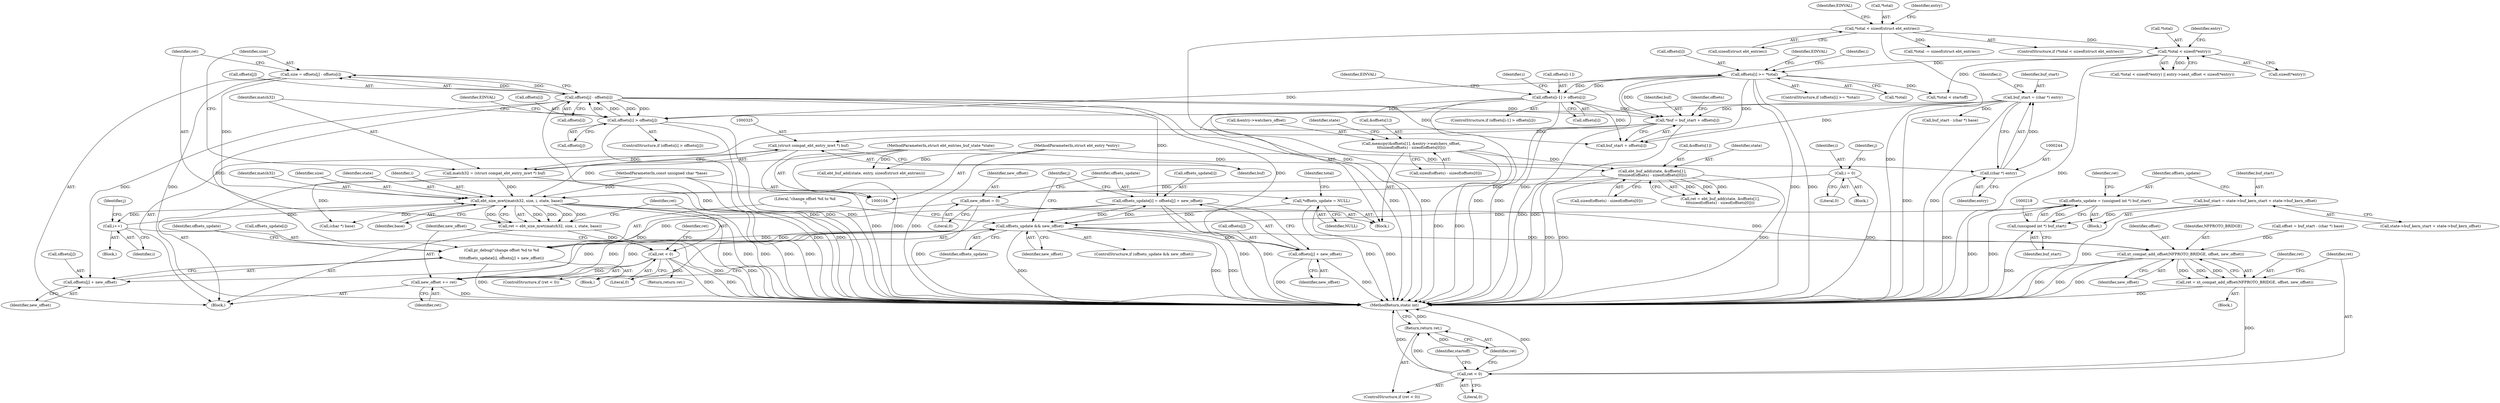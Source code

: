 digraph "0_linux_b71812168571fa55e44cdd0254471331b9c4c4c6_0@API" {
"1000368" [label="(Call,offsets_update[i] = offsets[j] + new_offset)"];
"1000329" [label="(Call,offsets[j] - offsets[i])"];
"1000312" [label="(Call,offsets[i] > offsets[j])"];
"1000257" [label="(Call,offsets[i] >= *total)"];
"1000272" [label="(Call,offsets[i-1] > offsets[i])"];
"1000152" [label="(Call,*total < sizeof(*entry))"];
"1000125" [label="(Call,*total < sizeof(struct ebt_entries))"];
"1000354" [label="(Call,offsets_update && new_offset)"];
"1000368" [label="(Call,offsets_update[i] = offsets[j] + new_offset)"];
"1000215" [label="(Call,offsets_update = (unsigned int *) buf_start)"];
"1000217" [label="(Call,(unsigned int *) buf_start)"];
"1000206" [label="(Call,buf_start = state->buf_kern_start + state->buf_kern_offset)"];
"1000119" [label="(Call,*offsets_update = NULL)"];
"1000350" [label="(Call,new_offset += ret)"];
"1000345" [label="(Call,ret < 0)"];
"1000336" [label="(Call,ret = ebt_size_mwt(match32, size, i, state, base))"];
"1000338" [label="(Call,ebt_size_mwt(match32, size, i, state, base))"];
"1000322" [label="(Call,match32 = (struct compat_ebt_entry_mwt *) buf)"];
"1000324" [label="(Call,(struct compat_ebt_entry_mwt *) buf)"];
"1000304" [label="(Call,*buf = buf_start + offsets[i])"];
"1000241" [label="(Call,buf_start = (char *) entry)"];
"1000243" [label="(Call,(char *) entry)"];
"1000105" [label="(MethodParameterIn,struct ebt_entry *entry)"];
"1000327" [label="(Call,size = offsets[j] - offsets[i])"];
"1000286" [label="(Call,i = 0)"];
"1000298" [label="(Call,i++)"];
"1000222" [label="(Call,ebt_buf_add(state, &offsets[1],\n\t\t\tsizeof(offsets) - sizeof(offsets[0])))"];
"1000108" [label="(MethodParameterIn,struct ebt_entries_buf_state *state)"];
"1000185" [label="(Call,memcpy(&offsets[1], &entry->watchers_offset,\n\t\t\tsizeof(offsets) - sizeof(offsets[0])))"];
"1000106" [label="(MethodParameterIn,const unsigned char *base)"];
"1000114" [label="(Call,new_offset = 0)"];
"1000358" [label="(Call,pr_debug(\"change offset %d to %d\n\",\n\t\t\t\toffsets_update[i], offsets[j] + new_offset))"];
"1000363" [label="(Call,offsets[j] + new_offset)"];
"1000372" [label="(Call,offsets[j] + new_offset)"];
"1000394" [label="(Call,xt_compat_add_offset(NFPROTO_BRIDGE, offset, new_offset))"];
"1000392" [label="(Call,ret = xt_compat_add_offset(NFPROTO_BRIDGE, offset, new_offset))"];
"1000399" [label="(Call,ret < 0)"];
"1000402" [label="(Return,return ret;)"];
"1000345" [label="(Call,ret < 0)"];
"1000340" [label="(Identifier,size)"];
"1000364" [label="(Call,offsets[j])"];
"1000132" [label="(Identifier,EINVAL)"];
"1000268" [label="(Identifier,i)"];
"1000105" [label="(MethodParameterIn,struct ebt_entry *entry)"];
"1000248" [label="(Identifier,i)"];
"1000314" [label="(Identifier,offsets)"];
"1000351" [label="(Identifier,new_offset)"];
"1000271" [label="(ControlStructure,if (offsets[i-1] > offsets[i]))"];
"1000219" [label="(Identifier,buf_start)"];
"1000242" [label="(Identifier,buf_start)"];
"1000215" [label="(Call,offsets_update = (unsigned int *) buf_start)"];
"1000194" [label="(Call,sizeof(offsets) - sizeof(offsets[0]))"];
"1000116" [label="(Literal,0)"];
"1000397" [label="(Identifier,new_offset)"];
"1000355" [label="(Identifier,offsets_update)"];
"1000403" [label="(Identifier,ret)"];
"1000311" [label="(ControlStructure,if (offsets[i] > offsets[j]))"];
"1000321" [label="(Identifier,EINVAL)"];
"1000256" [label="(ControlStructure,if (offsets[i] >= *total))"];
"1000285" [label="(Block,)"];
"1000224" [label="(Call,&offsets[1])"];
"1000152" [label="(Call,*total < sizeof(*entry))"];
"1000368" [label="(Call,offsets_update[i] = offsets[j] + new_offset)"];
"1000387" [label="(Call,buf_start - (char *) base)"];
"1000243" [label="(Call,(char *) entry)"];
"1000316" [label="(Call,offsets[j])"];
"1000367" [label="(Identifier,new_offset)"];
"1000207" [label="(Identifier,buf_start)"];
"1000222" [label="(Call,ebt_buf_add(state, &offsets[1],\n\t\t\tsizeof(offsets) - sizeof(offsets[0])))"];
"1000121" [label="(Identifier,NULL)"];
"1000342" [label="(Identifier,state)"];
"1000126" [label="(Call,*total)"];
"1000151" [label="(Call,*total < sizeof(*entry) || entry->next_offset < sizeof(*entry))"];
"1000313" [label="(Call,offsets[i])"];
"1000216" [label="(Identifier,offsets_update)"];
"1000360" [label="(Call,offsets_update[i])"];
"1000372" [label="(Call,offsets[j] + new_offset)"];
"1000326" [label="(Identifier,buf)"];
"1000145" [label="(Call,ebt_buf_add(state, entry, sizeof(struct ebt_entries)))"];
"1000106" [label="(MethodParameterIn,const unsigned char *base)"];
"1000359" [label="(Literal,\"change offset %d to %d\n\")"];
"1000115" [label="(Identifier,new_offset)"];
"1000401" [label="(Literal,0)"];
"1000357" [label="(Block,)"];
"1000220" [label="(Call,ret = ebt_buf_add(state, &offsets[1],\n\t\t\tsizeof(offsets) - sizeof(offsets[0])))"];
"1000356" [label="(Identifier,new_offset)"];
"1000304" [label="(Call,*buf = buf_start + offsets[i])"];
"1000286" [label="(Call,i = 0)"];
"1000273" [label="(Call,offsets[i-1])"];
"1000312" [label="(Call,offsets[i] > offsets[j])"];
"1000370" [label="(Identifier,offsets_update)"];
"1000139" [label="(Call,*total -= sizeof(struct ebt_entries))"];
"1000338" [label="(Call,ebt_size_mwt(match32, size, i, state, base))"];
"1000392" [label="(Call,ret = xt_compat_add_offset(NFPROTO_BRIDGE, offset, new_offset))"];
"1000155" [label="(Call,sizeof(*entry))"];
"1000108" [label="(MethodParameterIn,struct ebt_entries_buf_state *state)"];
"1000203" [label="(Identifier,state)"];
"1000297" [label="(Identifier,j)"];
"1000350" [label="(Call,new_offset += ret)"];
"1000328" [label="(Identifier,size)"];
"1000125" [label="(Call,*total < sizeof(struct ebt_entries))"];
"1000396" [label="(Identifier,offset)"];
"1000327" [label="(Call,size = offsets[j] - offsets[i])"];
"1000295" [label="(Block,)"];
"1000278" [label="(Call,offsets[i])"];
"1000333" [label="(Call,offsets[i])"];
"1000383" [label="(Block,)"];
"1000206" [label="(Call,buf_start = state->buf_kern_start + state->buf_kern_offset)"];
"1000153" [label="(Call,*total)"];
"1000228" [label="(Call,sizeof(offsets) - sizeof(offsets[0]))"];
"1000343" [label="(Identifier,base)"];
"1000124" [label="(ControlStructure,if (*total < sizeof(struct ebt_entries)))"];
"1000305" [label="(Identifier,buf)"];
"1000363" [label="(Call,offsets[j] + new_offset)"];
"1000358" [label="(Call,pr_debug(\"change offset %d to %d\n\",\n\t\t\t\toffsets_update[i], offsets[j] + new_offset))"];
"1000221" [label="(Identifier,ret)"];
"1000245" [label="(Identifier,entry)"];
"1000324" [label="(Call,(struct compat_ebt_entry_mwt *) buf)"];
"1000376" [label="(Identifier,new_offset)"];
"1000261" [label="(Call,*total)"];
"1000353" [label="(ControlStructure,if (offsets_update && new_offset))"];
"1000136" [label="(Identifier,entry)"];
"1000369" [label="(Call,offsets_update[i])"];
"1000119" [label="(Call,*offsets_update = NULL)"];
"1000120" [label="(Identifier,offsets_update)"];
"1000426" [label="(MethodReturn,static int)"];
"1000405" [label="(Identifier,startoff)"];
"1000398" [label="(ControlStructure,if (ret < 0))"];
"1000348" [label="(Return,return ret;)"];
"1000272" [label="(Call,offsets[i-1] > offsets[i])"];
"1000341" [label="(Identifier,i)"];
"1000300" [label="(Block,)"];
"1000339" [label="(Identifier,match32)"];
"1000389" [label="(Call,(char *) base)"];
"1000293" [label="(Identifier,j)"];
"1000128" [label="(Call,sizeof(struct ebt_entries))"];
"1000186" [label="(Call,&offsets[1])"];
"1000190" [label="(Call,&entry->watchers_offset)"];
"1000258" [label="(Call,offsets[i])"];
"1000306" [label="(Call,buf_start + offsets[i])"];
"1000283" [label="(Identifier,EINVAL)"];
"1000160" [label="(Identifier,entry)"];
"1000241" [label="(Call,buf_start = (char *) entry)"];
"1000346" [label="(Identifier,ret)"];
"1000223" [label="(Identifier,state)"];
"1000208" [label="(Call,state->buf_kern_start + state->buf_kern_offset)"];
"1000322" [label="(Call,match32 = (struct compat_ebt_entry_mwt *) buf)"];
"1000349" [label="(Identifier,ret)"];
"1000413" [label="(Call,*total < startoff)"];
"1000185" [label="(Call,memcpy(&offsets[1], &entry->watchers_offset,\n\t\t\tsizeof(offsets) - sizeof(offsets[0])))"];
"1000330" [label="(Call,offsets[j])"];
"1000354" [label="(Call,offsets_update && new_offset)"];
"1000394" [label="(Call,xt_compat_add_offset(NFPROTO_BRIDGE, offset, new_offset))"];
"1000393" [label="(Identifier,ret)"];
"1000329" [label="(Call,offsets[j] - offsets[i])"];
"1000290" [label="(Identifier,j)"];
"1000114" [label="(Call,new_offset = 0)"];
"1000352" [label="(Identifier,ret)"];
"1000373" [label="(Call,offsets[j])"];
"1000336" [label="(Call,ret = ebt_size_mwt(match32, size, i, state, base))"];
"1000402" [label="(Return,return ret;)"];
"1000399" [label="(Call,ret < 0)"];
"1000299" [label="(Identifier,i)"];
"1000298" [label="(Call,i++)"];
"1000265" [label="(Identifier,EINVAL)"];
"1000395" [label="(Identifier,NFPROTO_BRIDGE)"];
"1000205" [label="(Block,)"];
"1000323" [label="(Identifier,match32)"];
"1000337" [label="(Identifier,ret)"];
"1000344" [label="(ControlStructure,if (ret < 0))"];
"1000217" [label="(Call,(unsigned int *) buf_start)"];
"1000109" [label="(Block,)"];
"1000127" [label="(Identifier,total)"];
"1000347" [label="(Literal,0)"];
"1000257" [label="(Call,offsets[i] >= *total)"];
"1000254" [label="(Identifier,i)"];
"1000385" [label="(Call,offset = buf_start - (char *) base)"];
"1000287" [label="(Identifier,i)"];
"1000400" [label="(Identifier,ret)"];
"1000288" [label="(Literal,0)"];
"1000368" -> "1000357"  [label="AST: "];
"1000368" -> "1000372"  [label="CFG: "];
"1000369" -> "1000368"  [label="AST: "];
"1000372" -> "1000368"  [label="AST: "];
"1000297" -> "1000368"  [label="CFG: "];
"1000368" -> "1000426"  [label="DDG: "];
"1000368" -> "1000426"  [label="DDG: "];
"1000368" -> "1000354"  [label="DDG: "];
"1000368" -> "1000358"  [label="DDG: "];
"1000329" -> "1000368"  [label="DDG: "];
"1000354" -> "1000368"  [label="DDG: "];
"1000329" -> "1000327"  [label="AST: "];
"1000329" -> "1000333"  [label="CFG: "];
"1000330" -> "1000329"  [label="AST: "];
"1000333" -> "1000329"  [label="AST: "];
"1000327" -> "1000329"  [label="CFG: "];
"1000329" -> "1000426"  [label="DDG: "];
"1000329" -> "1000426"  [label="DDG: "];
"1000329" -> "1000304"  [label="DDG: "];
"1000329" -> "1000306"  [label="DDG: "];
"1000329" -> "1000312"  [label="DDG: "];
"1000329" -> "1000312"  [label="DDG: "];
"1000329" -> "1000327"  [label="DDG: "];
"1000329" -> "1000327"  [label="DDG: "];
"1000312" -> "1000329"  [label="DDG: "];
"1000312" -> "1000329"  [label="DDG: "];
"1000329" -> "1000358"  [label="DDG: "];
"1000329" -> "1000363"  [label="DDG: "];
"1000329" -> "1000372"  [label="DDG: "];
"1000312" -> "1000311"  [label="AST: "];
"1000312" -> "1000316"  [label="CFG: "];
"1000313" -> "1000312"  [label="AST: "];
"1000316" -> "1000312"  [label="AST: "];
"1000321" -> "1000312"  [label="CFG: "];
"1000323" -> "1000312"  [label="CFG: "];
"1000312" -> "1000426"  [label="DDG: "];
"1000312" -> "1000426"  [label="DDG: "];
"1000312" -> "1000426"  [label="DDG: "];
"1000257" -> "1000312"  [label="DDG: "];
"1000272" -> "1000312"  [label="DDG: "];
"1000257" -> "1000256"  [label="AST: "];
"1000257" -> "1000261"  [label="CFG: "];
"1000258" -> "1000257"  [label="AST: "];
"1000261" -> "1000257"  [label="AST: "];
"1000265" -> "1000257"  [label="CFG: "];
"1000268" -> "1000257"  [label="CFG: "];
"1000257" -> "1000426"  [label="DDG: "];
"1000257" -> "1000426"  [label="DDG: "];
"1000257" -> "1000426"  [label="DDG: "];
"1000272" -> "1000257"  [label="DDG: "];
"1000152" -> "1000257"  [label="DDG: "];
"1000257" -> "1000272"  [label="DDG: "];
"1000257" -> "1000304"  [label="DDG: "];
"1000257" -> "1000306"  [label="DDG: "];
"1000257" -> "1000413"  [label="DDG: "];
"1000272" -> "1000271"  [label="AST: "];
"1000272" -> "1000278"  [label="CFG: "];
"1000273" -> "1000272"  [label="AST: "];
"1000278" -> "1000272"  [label="AST: "];
"1000283" -> "1000272"  [label="CFG: "];
"1000254" -> "1000272"  [label="CFG: "];
"1000272" -> "1000426"  [label="DDG: "];
"1000272" -> "1000426"  [label="DDG: "];
"1000272" -> "1000426"  [label="DDG: "];
"1000272" -> "1000304"  [label="DDG: "];
"1000272" -> "1000306"  [label="DDG: "];
"1000152" -> "1000151"  [label="AST: "];
"1000152" -> "1000155"  [label="CFG: "];
"1000153" -> "1000152"  [label="AST: "];
"1000155" -> "1000152"  [label="AST: "];
"1000160" -> "1000152"  [label="CFG: "];
"1000151" -> "1000152"  [label="CFG: "];
"1000152" -> "1000426"  [label="DDG: "];
"1000152" -> "1000151"  [label="DDG: "];
"1000125" -> "1000152"  [label="DDG: "];
"1000152" -> "1000413"  [label="DDG: "];
"1000125" -> "1000124"  [label="AST: "];
"1000125" -> "1000128"  [label="CFG: "];
"1000126" -> "1000125"  [label="AST: "];
"1000128" -> "1000125"  [label="AST: "];
"1000132" -> "1000125"  [label="CFG: "];
"1000136" -> "1000125"  [label="CFG: "];
"1000125" -> "1000426"  [label="DDG: "];
"1000125" -> "1000426"  [label="DDG: "];
"1000125" -> "1000139"  [label="DDG: "];
"1000354" -> "1000353"  [label="AST: "];
"1000354" -> "1000355"  [label="CFG: "];
"1000354" -> "1000356"  [label="CFG: "];
"1000355" -> "1000354"  [label="AST: "];
"1000356" -> "1000354"  [label="AST: "];
"1000359" -> "1000354"  [label="CFG: "];
"1000297" -> "1000354"  [label="CFG: "];
"1000354" -> "1000426"  [label="DDG: "];
"1000354" -> "1000426"  [label="DDG: "];
"1000354" -> "1000426"  [label="DDG: "];
"1000354" -> "1000350"  [label="DDG: "];
"1000215" -> "1000354"  [label="DDG: "];
"1000119" -> "1000354"  [label="DDG: "];
"1000350" -> "1000354"  [label="DDG: "];
"1000354" -> "1000358"  [label="DDG: "];
"1000354" -> "1000358"  [label="DDG: "];
"1000354" -> "1000363"  [label="DDG: "];
"1000354" -> "1000372"  [label="DDG: "];
"1000354" -> "1000394"  [label="DDG: "];
"1000215" -> "1000205"  [label="AST: "];
"1000215" -> "1000217"  [label="CFG: "];
"1000216" -> "1000215"  [label="AST: "];
"1000217" -> "1000215"  [label="AST: "];
"1000221" -> "1000215"  [label="CFG: "];
"1000215" -> "1000426"  [label="DDG: "];
"1000215" -> "1000426"  [label="DDG: "];
"1000217" -> "1000215"  [label="DDG: "];
"1000217" -> "1000219"  [label="CFG: "];
"1000218" -> "1000217"  [label="AST: "];
"1000219" -> "1000217"  [label="AST: "];
"1000217" -> "1000426"  [label="DDG: "];
"1000206" -> "1000217"  [label="DDG: "];
"1000206" -> "1000205"  [label="AST: "];
"1000206" -> "1000208"  [label="CFG: "];
"1000207" -> "1000206"  [label="AST: "];
"1000208" -> "1000206"  [label="AST: "];
"1000216" -> "1000206"  [label="CFG: "];
"1000206" -> "1000426"  [label="DDG: "];
"1000119" -> "1000109"  [label="AST: "];
"1000119" -> "1000121"  [label="CFG: "];
"1000120" -> "1000119"  [label="AST: "];
"1000121" -> "1000119"  [label="AST: "];
"1000127" -> "1000119"  [label="CFG: "];
"1000119" -> "1000426"  [label="DDG: "];
"1000119" -> "1000426"  [label="DDG: "];
"1000350" -> "1000300"  [label="AST: "];
"1000350" -> "1000352"  [label="CFG: "];
"1000351" -> "1000350"  [label="AST: "];
"1000352" -> "1000350"  [label="AST: "];
"1000355" -> "1000350"  [label="CFG: "];
"1000350" -> "1000426"  [label="DDG: "];
"1000345" -> "1000350"  [label="DDG: "];
"1000114" -> "1000350"  [label="DDG: "];
"1000345" -> "1000344"  [label="AST: "];
"1000345" -> "1000347"  [label="CFG: "];
"1000346" -> "1000345"  [label="AST: "];
"1000347" -> "1000345"  [label="AST: "];
"1000349" -> "1000345"  [label="CFG: "];
"1000351" -> "1000345"  [label="CFG: "];
"1000345" -> "1000426"  [label="DDG: "];
"1000345" -> "1000426"  [label="DDG: "];
"1000336" -> "1000345"  [label="DDG: "];
"1000345" -> "1000348"  [label="DDG: "];
"1000336" -> "1000300"  [label="AST: "];
"1000336" -> "1000338"  [label="CFG: "];
"1000337" -> "1000336"  [label="AST: "];
"1000338" -> "1000336"  [label="AST: "];
"1000346" -> "1000336"  [label="CFG: "];
"1000336" -> "1000426"  [label="DDG: "];
"1000338" -> "1000336"  [label="DDG: "];
"1000338" -> "1000336"  [label="DDG: "];
"1000338" -> "1000336"  [label="DDG: "];
"1000338" -> "1000336"  [label="DDG: "];
"1000338" -> "1000336"  [label="DDG: "];
"1000338" -> "1000343"  [label="CFG: "];
"1000339" -> "1000338"  [label="AST: "];
"1000340" -> "1000338"  [label="AST: "];
"1000341" -> "1000338"  [label="AST: "];
"1000342" -> "1000338"  [label="AST: "];
"1000343" -> "1000338"  [label="AST: "];
"1000338" -> "1000426"  [label="DDG: "];
"1000338" -> "1000426"  [label="DDG: "];
"1000338" -> "1000426"  [label="DDG: "];
"1000338" -> "1000426"  [label="DDG: "];
"1000338" -> "1000426"  [label="DDG: "];
"1000338" -> "1000298"  [label="DDG: "];
"1000322" -> "1000338"  [label="DDG: "];
"1000327" -> "1000338"  [label="DDG: "];
"1000286" -> "1000338"  [label="DDG: "];
"1000298" -> "1000338"  [label="DDG: "];
"1000222" -> "1000338"  [label="DDG: "];
"1000108" -> "1000338"  [label="DDG: "];
"1000106" -> "1000338"  [label="DDG: "];
"1000338" -> "1000389"  [label="DDG: "];
"1000322" -> "1000300"  [label="AST: "];
"1000322" -> "1000324"  [label="CFG: "];
"1000323" -> "1000322"  [label="AST: "];
"1000324" -> "1000322"  [label="AST: "];
"1000328" -> "1000322"  [label="CFG: "];
"1000322" -> "1000426"  [label="DDG: "];
"1000324" -> "1000322"  [label="DDG: "];
"1000324" -> "1000326"  [label="CFG: "];
"1000325" -> "1000324"  [label="AST: "];
"1000326" -> "1000324"  [label="AST: "];
"1000324" -> "1000426"  [label="DDG: "];
"1000304" -> "1000324"  [label="DDG: "];
"1000304" -> "1000300"  [label="AST: "];
"1000304" -> "1000306"  [label="CFG: "];
"1000305" -> "1000304"  [label="AST: "];
"1000306" -> "1000304"  [label="AST: "];
"1000314" -> "1000304"  [label="CFG: "];
"1000304" -> "1000426"  [label="DDG: "];
"1000304" -> "1000426"  [label="DDG: "];
"1000241" -> "1000304"  [label="DDG: "];
"1000241" -> "1000109"  [label="AST: "];
"1000241" -> "1000243"  [label="CFG: "];
"1000242" -> "1000241"  [label="AST: "];
"1000243" -> "1000241"  [label="AST: "];
"1000248" -> "1000241"  [label="CFG: "];
"1000241" -> "1000426"  [label="DDG: "];
"1000241" -> "1000426"  [label="DDG: "];
"1000243" -> "1000241"  [label="DDG: "];
"1000241" -> "1000306"  [label="DDG: "];
"1000241" -> "1000387"  [label="DDG: "];
"1000243" -> "1000245"  [label="CFG: "];
"1000244" -> "1000243"  [label="AST: "];
"1000245" -> "1000243"  [label="AST: "];
"1000243" -> "1000426"  [label="DDG: "];
"1000105" -> "1000243"  [label="DDG: "];
"1000105" -> "1000104"  [label="AST: "];
"1000105" -> "1000426"  [label="DDG: "];
"1000105" -> "1000145"  [label="DDG: "];
"1000327" -> "1000300"  [label="AST: "];
"1000328" -> "1000327"  [label="AST: "];
"1000337" -> "1000327"  [label="CFG: "];
"1000327" -> "1000426"  [label="DDG: "];
"1000286" -> "1000285"  [label="AST: "];
"1000286" -> "1000288"  [label="CFG: "];
"1000287" -> "1000286"  [label="AST: "];
"1000288" -> "1000286"  [label="AST: "];
"1000290" -> "1000286"  [label="CFG: "];
"1000286" -> "1000426"  [label="DDG: "];
"1000298" -> "1000295"  [label="AST: "];
"1000298" -> "1000299"  [label="CFG: "];
"1000299" -> "1000298"  [label="AST: "];
"1000293" -> "1000298"  [label="CFG: "];
"1000298" -> "1000426"  [label="DDG: "];
"1000222" -> "1000220"  [label="AST: "];
"1000222" -> "1000228"  [label="CFG: "];
"1000223" -> "1000222"  [label="AST: "];
"1000224" -> "1000222"  [label="AST: "];
"1000228" -> "1000222"  [label="AST: "];
"1000220" -> "1000222"  [label="CFG: "];
"1000222" -> "1000426"  [label="DDG: "];
"1000222" -> "1000426"  [label="DDG: "];
"1000222" -> "1000426"  [label="DDG: "];
"1000222" -> "1000220"  [label="DDG: "];
"1000222" -> "1000220"  [label="DDG: "];
"1000222" -> "1000220"  [label="DDG: "];
"1000108" -> "1000222"  [label="DDG: "];
"1000185" -> "1000222"  [label="DDG: "];
"1000108" -> "1000104"  [label="AST: "];
"1000108" -> "1000426"  [label="DDG: "];
"1000108" -> "1000145"  [label="DDG: "];
"1000185" -> "1000109"  [label="AST: "];
"1000185" -> "1000194"  [label="CFG: "];
"1000186" -> "1000185"  [label="AST: "];
"1000190" -> "1000185"  [label="AST: "];
"1000194" -> "1000185"  [label="AST: "];
"1000203" -> "1000185"  [label="CFG: "];
"1000185" -> "1000426"  [label="DDG: "];
"1000185" -> "1000426"  [label="DDG: "];
"1000106" -> "1000104"  [label="AST: "];
"1000106" -> "1000426"  [label="DDG: "];
"1000106" -> "1000389"  [label="DDG: "];
"1000114" -> "1000109"  [label="AST: "];
"1000114" -> "1000116"  [label="CFG: "];
"1000115" -> "1000114"  [label="AST: "];
"1000116" -> "1000114"  [label="AST: "];
"1000120" -> "1000114"  [label="CFG: "];
"1000114" -> "1000426"  [label="DDG: "];
"1000114" -> "1000394"  [label="DDG: "];
"1000358" -> "1000357"  [label="AST: "];
"1000358" -> "1000363"  [label="CFG: "];
"1000359" -> "1000358"  [label="AST: "];
"1000360" -> "1000358"  [label="AST: "];
"1000363" -> "1000358"  [label="AST: "];
"1000370" -> "1000358"  [label="CFG: "];
"1000358" -> "1000426"  [label="DDG: "];
"1000363" -> "1000367"  [label="CFG: "];
"1000364" -> "1000363"  [label="AST: "];
"1000367" -> "1000363"  [label="AST: "];
"1000372" -> "1000376"  [label="CFG: "];
"1000373" -> "1000372"  [label="AST: "];
"1000376" -> "1000372"  [label="AST: "];
"1000372" -> "1000426"  [label="DDG: "];
"1000372" -> "1000426"  [label="DDG: "];
"1000394" -> "1000392"  [label="AST: "];
"1000394" -> "1000397"  [label="CFG: "];
"1000395" -> "1000394"  [label="AST: "];
"1000396" -> "1000394"  [label="AST: "];
"1000397" -> "1000394"  [label="AST: "];
"1000392" -> "1000394"  [label="CFG: "];
"1000394" -> "1000426"  [label="DDG: "];
"1000394" -> "1000426"  [label="DDG: "];
"1000394" -> "1000426"  [label="DDG: "];
"1000394" -> "1000392"  [label="DDG: "];
"1000394" -> "1000392"  [label="DDG: "];
"1000394" -> "1000392"  [label="DDG: "];
"1000385" -> "1000394"  [label="DDG: "];
"1000392" -> "1000383"  [label="AST: "];
"1000393" -> "1000392"  [label="AST: "];
"1000400" -> "1000392"  [label="CFG: "];
"1000392" -> "1000426"  [label="DDG: "];
"1000392" -> "1000399"  [label="DDG: "];
"1000399" -> "1000398"  [label="AST: "];
"1000399" -> "1000401"  [label="CFG: "];
"1000400" -> "1000399"  [label="AST: "];
"1000401" -> "1000399"  [label="AST: "];
"1000403" -> "1000399"  [label="CFG: "];
"1000405" -> "1000399"  [label="CFG: "];
"1000399" -> "1000426"  [label="DDG: "];
"1000399" -> "1000426"  [label="DDG: "];
"1000399" -> "1000402"  [label="DDG: "];
"1000402" -> "1000398"  [label="AST: "];
"1000402" -> "1000403"  [label="CFG: "];
"1000403" -> "1000402"  [label="AST: "];
"1000426" -> "1000402"  [label="CFG: "];
"1000402" -> "1000426"  [label="DDG: "];
"1000403" -> "1000402"  [label="DDG: "];
}
